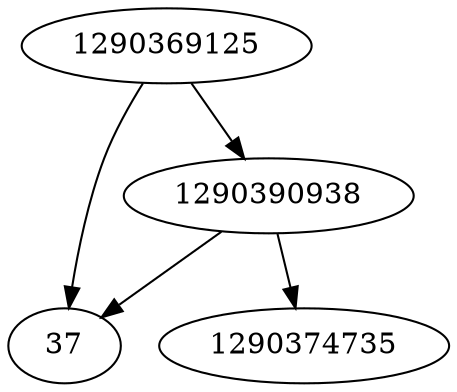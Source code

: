 strict digraph  {
1290369125;
1290390938;
37;
1290374735;
1290369125 -> 1290390938;
1290369125 -> 37;
1290390938 -> 1290374735;
1290390938 -> 37;
}
